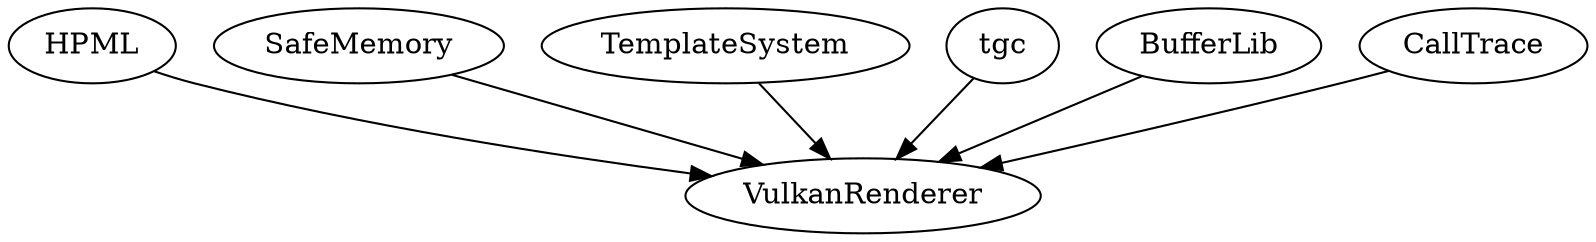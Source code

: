 
#pragma once

digraph VulkanRenderer
{
	#define digraph subgraph
	#include <HPML.gv>
	#undef digraph

	#define digraph subgraph
	#include <SafeMemory.gv>
	#undef digraph

	#define digraph subgraph
	#include <TemplateSystem.gv>
	#undef digraph

	#define digraph subgraph
	#include <tgc.gv>
	#undef digraph

	#define digraph subgraph
	#include <BufferLib.gv>
	#undef digraph

	#define digraph subgraph
	#include <CallTrace.gv>
	#undef digraph


	HPML -> VulkanRenderer;
	SafeMemory -> VulkanRenderer;
	TemplateSystem -> VulkanRenderer;
	tgc -> VulkanRenderer;
	BufferLib -> VulkanRenderer;
	CallTrace -> VulkanRenderer;
}
